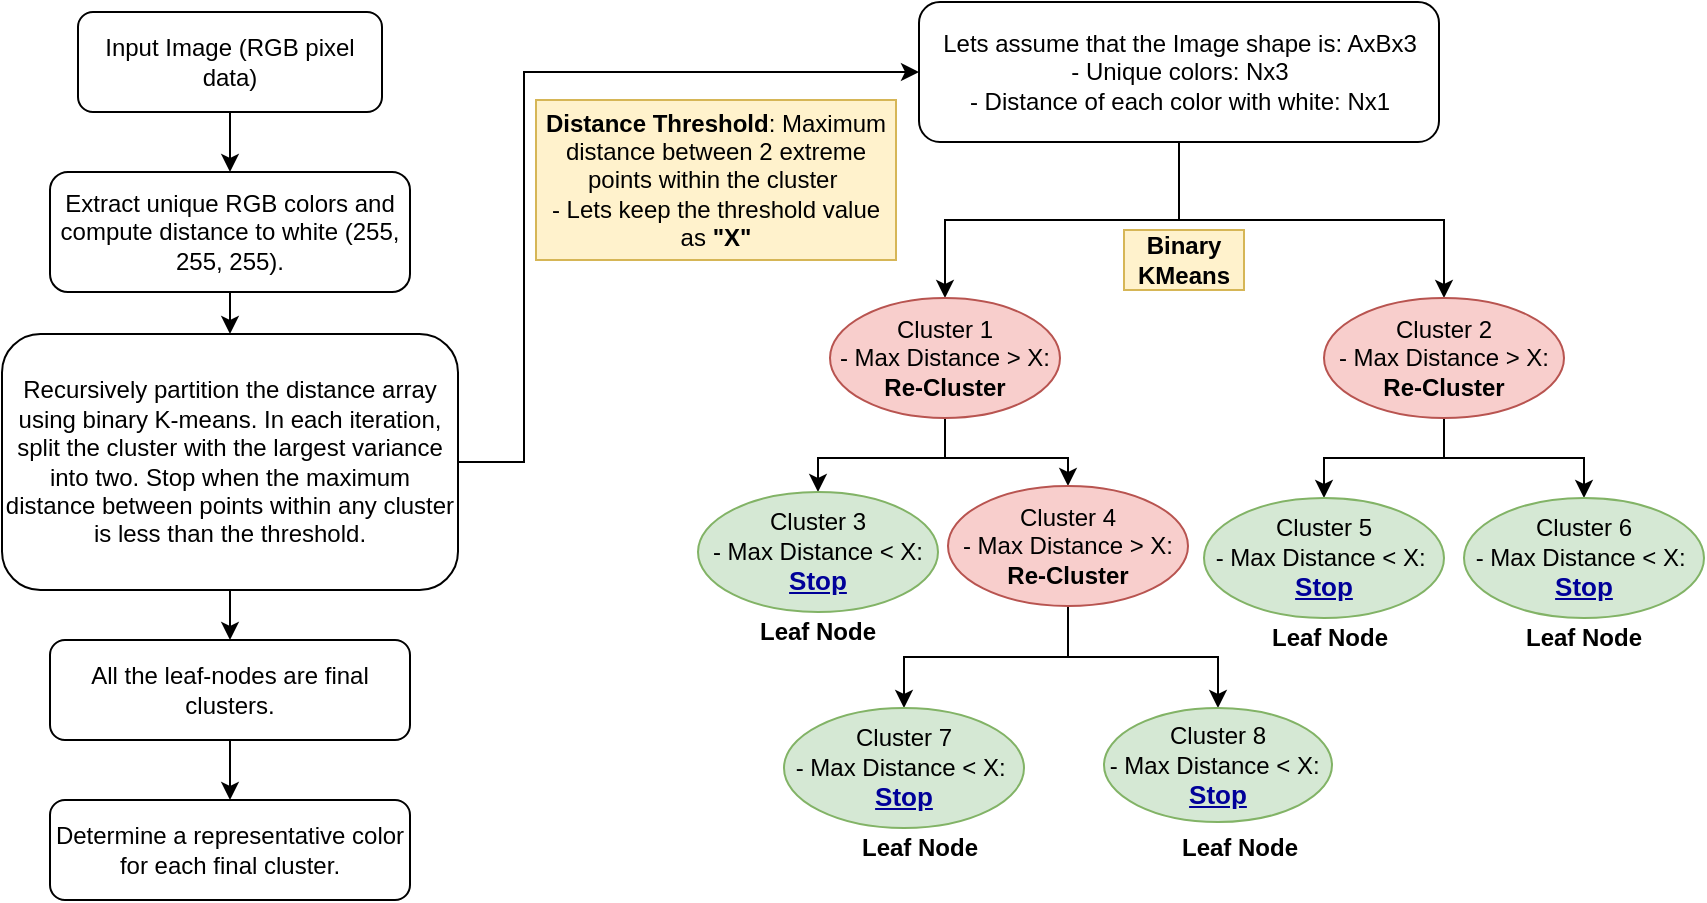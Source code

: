 <mxfile version="26.1.1">
  <diagram name="Page-1" id="GVzsFJqMD6ta2C2aBacJ">
    <mxGraphModel dx="1513" dy="438" grid="0" gridSize="10" guides="1" tooltips="1" connect="1" arrows="1" fold="1" page="0" pageScale="1" pageWidth="850" pageHeight="1100" math="0" shadow="0">
      <root>
        <mxCell id="0" />
        <mxCell id="1" parent="0" />
        <mxCell id="Dhb2PKW5Rq0647uUdCbm-11" style="edgeStyle=orthogonalEdgeStyle;rounded=0;orthogonalLoop=1;jettySize=auto;html=1;entryX=0.5;entryY=0;entryDx=0;entryDy=0;" parent="1" source="Dhb2PKW5Rq0647uUdCbm-1" target="Dhb2PKW5Rq0647uUdCbm-2" edge="1">
          <mxGeometry relative="1" as="geometry" />
        </mxCell>
        <mxCell id="Dhb2PKW5Rq0647uUdCbm-1" value="Input Image (RGB pixel data)" style="rounded=1;whiteSpace=wrap;html=1;" parent="1" vertex="1">
          <mxGeometry x="37" y="17" width="152" height="50" as="geometry" />
        </mxCell>
        <mxCell id="Dhb2PKW5Rq0647uUdCbm-19" style="edgeStyle=orthogonalEdgeStyle;rounded=0;orthogonalLoop=1;jettySize=auto;html=1;exitX=0.5;exitY=1;exitDx=0;exitDy=0;entryX=0.5;entryY=0;entryDx=0;entryDy=0;" parent="1" source="Dhb2PKW5Rq0647uUdCbm-2" target="Dhb2PKW5Rq0647uUdCbm-3" edge="1">
          <mxGeometry relative="1" as="geometry" />
        </mxCell>
        <mxCell id="Dhb2PKW5Rq0647uUdCbm-2" value="Extract unique RGB colors and compute distance to white (255, 255, 255)." style="rounded=1;whiteSpace=wrap;html=1;" parent="1" vertex="1">
          <mxGeometry x="23" y="97" width="180" height="60" as="geometry" />
        </mxCell>
        <mxCell id="Dhb2PKW5Rq0647uUdCbm-9" style="edgeStyle=orthogonalEdgeStyle;rounded=0;orthogonalLoop=1;jettySize=auto;html=1;entryX=0.5;entryY=0;entryDx=0;entryDy=0;" parent="1" source="Dhb2PKW5Rq0647uUdCbm-3" target="Dhb2PKW5Rq0647uUdCbm-4" edge="1">
          <mxGeometry relative="1" as="geometry" />
        </mxCell>
        <mxCell id="Dhb2PKW5Rq0647uUdCbm-20" style="edgeStyle=orthogonalEdgeStyle;rounded=0;orthogonalLoop=1;jettySize=auto;html=1;entryX=0;entryY=0.5;entryDx=0;entryDy=0;exitX=1;exitY=0.5;exitDx=0;exitDy=0;" parent="1" source="Dhb2PKW5Rq0647uUdCbm-3" target="Dhb2PKW5Rq0647uUdCbm-6" edge="1">
          <mxGeometry relative="1" as="geometry">
            <Array as="points">
              <mxPoint x="260" y="242" />
              <mxPoint x="260" y="47" />
            </Array>
          </mxGeometry>
        </mxCell>
        <mxCell id="Dhb2PKW5Rq0647uUdCbm-3" value="Recursively partition the distance array using binary K-means. In each iteration, split the cluster with the largest variance into two. Stop when the maximum distance between points within any cluster is less than the threshold." style="rounded=1;whiteSpace=wrap;html=1;" parent="1" vertex="1">
          <mxGeometry x="-1" y="178" width="228" height="128" as="geometry" />
        </mxCell>
        <mxCell id="Dhb2PKW5Rq0647uUdCbm-10" style="edgeStyle=orthogonalEdgeStyle;rounded=0;orthogonalLoop=1;jettySize=auto;html=1;" parent="1" source="Dhb2PKW5Rq0647uUdCbm-4" target="Dhb2PKW5Rq0647uUdCbm-5" edge="1">
          <mxGeometry relative="1" as="geometry" />
        </mxCell>
        <mxCell id="Dhb2PKW5Rq0647uUdCbm-4" value="All the leaf-nodes are final clusters." style="rounded=1;whiteSpace=wrap;html=1;" parent="1" vertex="1">
          <mxGeometry x="23" y="331" width="180" height="50" as="geometry" />
        </mxCell>
        <mxCell id="Dhb2PKW5Rq0647uUdCbm-5" value="Determine a representative color for each final cluster." style="rounded=1;whiteSpace=wrap;html=1;" parent="1" vertex="1">
          <mxGeometry x="23" y="411" width="180" height="50" as="geometry" />
        </mxCell>
        <mxCell id="Dhb2PKW5Rq0647uUdCbm-14" style="edgeStyle=orthogonalEdgeStyle;rounded=0;orthogonalLoop=1;jettySize=auto;html=1;" parent="1" source="Dhb2PKW5Rq0647uUdCbm-6" target="Dhb2PKW5Rq0647uUdCbm-12" edge="1">
          <mxGeometry relative="1" as="geometry" />
        </mxCell>
        <mxCell id="Dhb2PKW5Rq0647uUdCbm-16" style="edgeStyle=orthogonalEdgeStyle;rounded=0;orthogonalLoop=1;jettySize=auto;html=1;entryX=0.5;entryY=0;entryDx=0;entryDy=0;exitX=0.5;exitY=1;exitDx=0;exitDy=0;" parent="1" source="Dhb2PKW5Rq0647uUdCbm-6" target="Dhb2PKW5Rq0647uUdCbm-15" edge="1">
          <mxGeometry relative="1" as="geometry">
            <Array as="points">
              <mxPoint x="588" y="121" />
              <mxPoint x="720" y="121" />
            </Array>
          </mxGeometry>
        </mxCell>
        <mxCell id="Dhb2PKW5Rq0647uUdCbm-6" value="Lets assume that the Image shape is: AxBx3&lt;br&gt;- Unique colors: Nx3&lt;br&gt;- Distance of each color with white: Nx1" style="rounded=1;whiteSpace=wrap;html=1;" parent="1" vertex="1">
          <mxGeometry x="457.5" y="12" width="260" height="70" as="geometry" />
        </mxCell>
        <mxCell id="Dhb2PKW5Rq0647uUdCbm-26" style="edgeStyle=orthogonalEdgeStyle;rounded=0;orthogonalLoop=1;jettySize=auto;html=1;exitX=0.5;exitY=1;exitDx=0;exitDy=0;" parent="1" source="Dhb2PKW5Rq0647uUdCbm-12" target="Dhb2PKW5Rq0647uUdCbm-22" edge="1">
          <mxGeometry relative="1" as="geometry" />
        </mxCell>
        <mxCell id="Dhb2PKW5Rq0647uUdCbm-27" style="edgeStyle=orthogonalEdgeStyle;rounded=0;orthogonalLoop=1;jettySize=auto;html=1;entryX=0.5;entryY=0;entryDx=0;entryDy=0;exitX=0.5;exitY=1;exitDx=0;exitDy=0;" parent="1" source="Dhb2PKW5Rq0647uUdCbm-12" target="Dhb2PKW5Rq0647uUdCbm-23" edge="1">
          <mxGeometry relative="1" as="geometry" />
        </mxCell>
        <mxCell id="Dhb2PKW5Rq0647uUdCbm-12" value="Cluster 1&lt;br&gt;- Max Distance &amp;gt; X: &lt;b&gt;Re-Cluster&lt;/b&gt;" style="ellipse;whiteSpace=wrap;html=1;fillColor=#f8cecc;strokeColor=#b85450;" parent="1" vertex="1">
          <mxGeometry x="413" y="160" width="115" height="60" as="geometry" />
        </mxCell>
        <mxCell id="Dhb2PKW5Rq0647uUdCbm-29" style="edgeStyle=orthogonalEdgeStyle;rounded=0;orthogonalLoop=1;jettySize=auto;html=1;entryX=0.5;entryY=0;entryDx=0;entryDy=0;" parent="1" source="Dhb2PKW5Rq0647uUdCbm-15" target="Dhb2PKW5Rq0647uUdCbm-24" edge="1">
          <mxGeometry relative="1" as="geometry" />
        </mxCell>
        <mxCell id="Dhb2PKW5Rq0647uUdCbm-30" style="edgeStyle=orthogonalEdgeStyle;rounded=0;orthogonalLoop=1;jettySize=auto;html=1;entryX=0.5;entryY=0;entryDx=0;entryDy=0;" parent="1" source="Dhb2PKW5Rq0647uUdCbm-15" target="Dhb2PKW5Rq0647uUdCbm-28" edge="1">
          <mxGeometry relative="1" as="geometry" />
        </mxCell>
        <mxCell id="Dhb2PKW5Rq0647uUdCbm-15" value="Cluster 2&lt;br&gt;- Max Distance &amp;gt; X: &lt;b&gt;Re-Cluster&lt;/b&gt;" style="ellipse;whiteSpace=wrap;html=1;fillColor=#f8cecc;strokeColor=#b85450;" parent="1" vertex="1">
          <mxGeometry x="660" y="160" width="120" height="60" as="geometry" />
        </mxCell>
        <mxCell id="Dhb2PKW5Rq0647uUdCbm-17" value="Binary KMeans" style="text;html=1;align=center;verticalAlign=middle;whiteSpace=wrap;rounded=0;fillColor=#fff2cc;strokeColor=#d6b656;fontStyle=1" parent="1" vertex="1">
          <mxGeometry x="560" y="126" width="60" height="30" as="geometry" />
        </mxCell>
        <mxCell id="Dhb2PKW5Rq0647uUdCbm-21" value="&lt;b&gt;Distance Threshold&lt;/b&gt;: Maximum distance between 2 extreme points within the cluster&amp;nbsp;&lt;br&gt;- Lets keep the threshold value as &lt;b&gt;&quot;X&quot;&lt;/b&gt;" style="text;html=1;align=center;verticalAlign=middle;whiteSpace=wrap;rounded=0;fillColor=#fff2cc;strokeColor=#d6b656;" parent="1" vertex="1">
          <mxGeometry x="266" y="61" width="180" height="80" as="geometry" />
        </mxCell>
        <mxCell id="Dhb2PKW5Rq0647uUdCbm-22" value="Cluster 3&lt;br&gt;- Max Distance &amp;lt; X: &lt;font size=&quot;1&quot; color=&quot;#000099&quot;&gt;&lt;u style=&quot;font-size: 13px;&quot;&gt;&lt;b&gt;Stop&lt;/b&gt;&lt;/u&gt;&lt;/font&gt;" style="ellipse;whiteSpace=wrap;html=1;fillColor=#d5e8d4;strokeColor=#82b366;" parent="1" vertex="1">
          <mxGeometry x="347" y="257" width="120" height="60" as="geometry" />
        </mxCell>
        <mxCell id="Dhb2PKW5Rq0647uUdCbm-33" style="edgeStyle=orthogonalEdgeStyle;rounded=0;orthogonalLoop=1;jettySize=auto;html=1;entryX=0.5;entryY=0;entryDx=0;entryDy=0;" parent="1" source="Dhb2PKW5Rq0647uUdCbm-23" target="Dhb2PKW5Rq0647uUdCbm-31" edge="1">
          <mxGeometry relative="1" as="geometry" />
        </mxCell>
        <mxCell id="Dhb2PKW5Rq0647uUdCbm-34" style="edgeStyle=orthogonalEdgeStyle;rounded=0;orthogonalLoop=1;jettySize=auto;html=1;entryX=0.5;entryY=0;entryDx=0;entryDy=0;" parent="1" source="Dhb2PKW5Rq0647uUdCbm-23" target="Dhb2PKW5Rq0647uUdCbm-32" edge="1">
          <mxGeometry relative="1" as="geometry" />
        </mxCell>
        <mxCell id="Dhb2PKW5Rq0647uUdCbm-23" value="Cluster 4&lt;br&gt;- Max Distance &amp;gt; X: &lt;b&gt;Re-Cluster&lt;/b&gt;" style="ellipse;whiteSpace=wrap;html=1;fillColor=#f8cecc;strokeColor=#b85450;" parent="1" vertex="1">
          <mxGeometry x="472" y="254" width="120" height="60" as="geometry" />
        </mxCell>
        <mxCell id="Dhb2PKW5Rq0647uUdCbm-24" value="Cluster 5&lt;br&gt;- Max Distance &amp;lt; X:&amp;nbsp;&lt;br&gt;&lt;u style=&quot;color: rgb(0, 0, 153); font-size: 13px;&quot;&gt;&lt;b&gt;Stop&lt;/b&gt;&lt;/u&gt;" style="ellipse;whiteSpace=wrap;html=1;fillColor=#d5e8d4;strokeColor=#82b366;" parent="1" vertex="1">
          <mxGeometry x="600" y="260" width="120" height="60" as="geometry" />
        </mxCell>
        <mxCell id="Dhb2PKW5Rq0647uUdCbm-28" value="Cluster 6&lt;br&gt;- Max Distance &amp;lt; X:&amp;nbsp;&lt;br&gt;&lt;u style=&quot;color: rgb(0, 0, 153); font-size: 13px;&quot;&gt;&lt;b&gt;Stop&lt;/b&gt;&lt;/u&gt;" style="ellipse;whiteSpace=wrap;html=1;fillColor=#d5e8d4;strokeColor=#82b366;" parent="1" vertex="1">
          <mxGeometry x="730" y="260" width="120" height="60" as="geometry" />
        </mxCell>
        <mxCell id="Dhb2PKW5Rq0647uUdCbm-31" value="Cluster 7&lt;br&gt;- Max Distance &amp;lt; X:&amp;nbsp;&lt;br&gt;&lt;u style=&quot;color: rgb(0, 0, 153); font-size: 13px;&quot;&gt;&lt;b&gt;Stop&lt;/b&gt;&lt;/u&gt;" style="ellipse;whiteSpace=wrap;html=1;fillColor=#d5e8d4;strokeColor=#82b366;" parent="1" vertex="1">
          <mxGeometry x="390" y="365" width="120" height="60" as="geometry" />
        </mxCell>
        <mxCell id="Dhb2PKW5Rq0647uUdCbm-32" value="Cluster 8&lt;br&gt;- Max Distance &amp;lt; X:&amp;nbsp;&lt;br&gt;&lt;u style=&quot;color: rgb(0, 0, 153); font-size: 13px;&quot;&gt;&lt;b&gt;Stop&lt;/b&gt;&lt;/u&gt;" style="ellipse;whiteSpace=wrap;html=1;fillColor=#d5e8d4;strokeColor=#82b366;" parent="1" vertex="1">
          <mxGeometry x="550" y="365" width="114" height="57" as="geometry" />
        </mxCell>
        <mxCell id="Dhb2PKW5Rq0647uUdCbm-35" value="Leaf Node" style="text;html=1;align=center;verticalAlign=middle;whiteSpace=wrap;rounded=0;fontStyle=1" parent="1" vertex="1">
          <mxGeometry x="377" y="317" width="60" height="20" as="geometry" />
        </mxCell>
        <mxCell id="Dhb2PKW5Rq0647uUdCbm-37" value="Leaf Node" style="text;html=1;align=center;verticalAlign=middle;whiteSpace=wrap;rounded=0;fontStyle=1" parent="1" vertex="1">
          <mxGeometry x="760" y="320" width="60" height="20" as="geometry" />
        </mxCell>
        <mxCell id="Dhb2PKW5Rq0647uUdCbm-38" value="Leaf Node" style="text;html=1;align=center;verticalAlign=middle;whiteSpace=wrap;rounded=0;fontStyle=1" parent="1" vertex="1">
          <mxGeometry x="428" y="425" width="60" height="20" as="geometry" />
        </mxCell>
        <mxCell id="Dhb2PKW5Rq0647uUdCbm-39" value="Leaf Node" style="text;html=1;align=center;verticalAlign=middle;whiteSpace=wrap;rounded=0;fontStyle=1" parent="1" vertex="1">
          <mxGeometry x="588" y="425" width="60" height="20" as="geometry" />
        </mxCell>
        <mxCell id="2ZptRFR22y6thFvtGwWz-3" value="Leaf Node" style="text;html=1;align=center;verticalAlign=middle;whiteSpace=wrap;rounded=0;fontStyle=1" vertex="1" parent="1">
          <mxGeometry x="633" y="320" width="60" height="20" as="geometry" />
        </mxCell>
      </root>
    </mxGraphModel>
  </diagram>
</mxfile>
